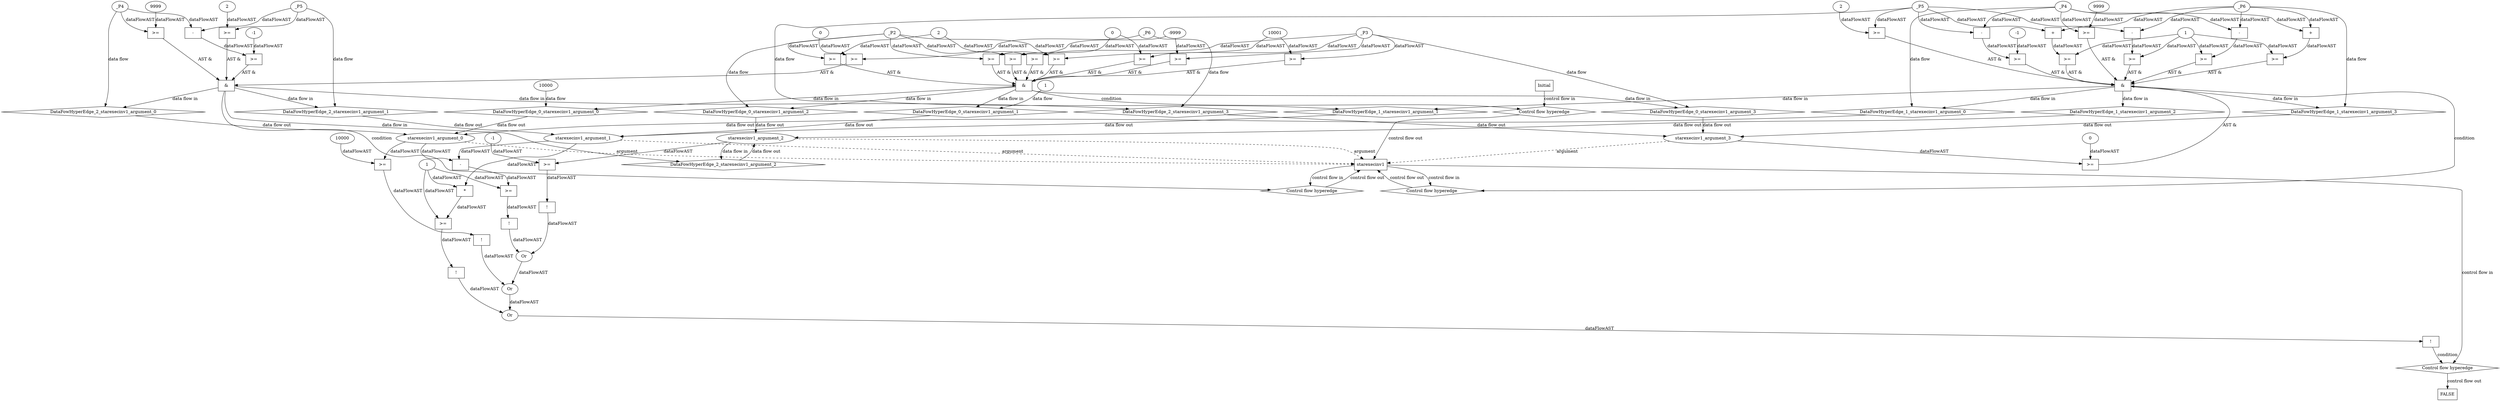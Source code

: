 digraph dag {
"starexecinv1" [label="starexecinv1" nodeName="starexecinv1" class=cfn  shape="rect"];
FALSE [label="FALSE" nodeName=FALSE class=cfn  shape="rect"];
Initial [label="Initial" nodeName=Initial class=cfn  shape="rect"];
ControlFowHyperEdge_0 [label="Control flow hyperedge" nodeName=ControlFowHyperEdge_0 class=controlFlowHyperEdge shape="diamond"];
"Initial" -> ControlFowHyperEdge_0 [label="control flow in"]
ControlFowHyperEdge_0 -> "starexecinv1" [label="control flow out"]
ControlFowHyperEdge_1 [label="Control flow hyperedge" nodeName=ControlFowHyperEdge_1 class=controlFlowHyperEdge shape="diamond"];
"starexecinv1" -> ControlFowHyperEdge_1 [label="control flow in"]
ControlFowHyperEdge_1 -> "starexecinv1" [label="control flow out"]
ControlFowHyperEdge_2 [label="Control flow hyperedge" nodeName=ControlFowHyperEdge_2 class=controlFlowHyperEdge shape="diamond"];
"starexecinv1" -> ControlFowHyperEdge_2 [label="control flow in"]
ControlFowHyperEdge_2 -> "starexecinv1" [label="control flow out"]
ControlFowHyperEdge_3 [label="Control flow hyperedge" nodeName=ControlFowHyperEdge_3 class=controlFlowHyperEdge shape="diamond"];
"starexecinv1" -> ControlFowHyperEdge_3 [label="control flow in"]
ControlFowHyperEdge_3 -> "FALSE" [label="control flow out"]
"starexecinv1_argument_0" [label="starexecinv1_argument_0" nodeName=argument0 class=argument  head="starexecinv1" shape="oval"];
"starexecinv1_argument_0" -> "starexecinv1"[label="argument" style="dashed"]
"starexecinv1_argument_1" [label="starexecinv1_argument_1" nodeName=argument1 class=argument  head="starexecinv1" shape="oval"];
"starexecinv1_argument_1" -> "starexecinv1"[label="argument" style="dashed"]
"starexecinv1_argument_2" [label="starexecinv1_argument_2" nodeName=argument2 class=argument  head="starexecinv1" shape="oval"];
"starexecinv1_argument_2" -> "starexecinv1"[label="argument" style="dashed"]
"starexecinv1_argument_3" [label="starexecinv1_argument_3" nodeName=argument3 class=argument  head="starexecinv1" shape="oval"];
"starexecinv1_argument_3" -> "starexecinv1"[label="argument" style="dashed"]

"xxxstarexecinv1___Initial_0xxx_and" [label="&" nodeName="xxxstarexecinv1___Initial_0xxx_and" class=Operator shape="rect"];
"xxxstarexecinv1___Initial_0xxxguard6_node_0" [label=">=" nodeName="xxxstarexecinv1___Initial_0xxxguard6_node_0" class=Operator  shape="rect"];
"xxxstarexecinv1___Initial_0xxxguard6_node_2" [label="-9999" nodeName="xxxstarexecinv1___Initial_0xxxguard6_node_2" class=Literal ];
"xxxstarexecinv1___Initial_0xxxdataFlow3_node_0" -> "xxxstarexecinv1___Initial_0xxxguard6_node_0"[label="dataFlowAST"]
"xxxstarexecinv1___Initial_0xxxguard6_node_2" -> "xxxstarexecinv1___Initial_0xxxguard6_node_0"[label="dataFlowAST"]

"xxxstarexecinv1___Initial_0xxxguard6_node_0" -> "xxxstarexecinv1___Initial_0xxx_and" [label="AST &"];
"xxxstarexecinv1___Initial_0xxxguard3_node_0" [label=">=" nodeName="xxxstarexecinv1___Initial_0xxxguard3_node_0" class=Operator  shape="rect"];
"xxxstarexecinv1___Initial_0xxxdataFlow2_node_0" -> "xxxstarexecinv1___Initial_0xxxguard3_node_0"[label="dataFlowAST"]
"xxxstarexecinv1___Initial_0xxxguard_0_node_2" -> "xxxstarexecinv1___Initial_0xxxguard3_node_0"[label="dataFlowAST"]

"xxxstarexecinv1___Initial_0xxxguard3_node_0" -> "xxxstarexecinv1___Initial_0xxx_and" [label="AST &"];
"xxxstarexecinv1___Initial_0xxxguard5_node_0" [label=">=" nodeName="xxxstarexecinv1___Initial_0xxxguard5_node_0" class=Operator  shape="rect"];
"xxxstarexecinv1___Initial_0xxxdataFlow2_node_0" -> "xxxstarexecinv1___Initial_0xxxguard5_node_0"[label="dataFlowAST"]
"xxxstarexecinv1___Initial_0xxxguard1_node_2" -> "xxxstarexecinv1___Initial_0xxxguard5_node_0"[label="dataFlowAST"]

"xxxstarexecinv1___Initial_0xxxguard5_node_0" -> "xxxstarexecinv1___Initial_0xxx_and" [label="AST &"];
"xxxstarexecinv1___Initial_0xxxguard4_node_0" [label=">=" nodeName="xxxstarexecinv1___Initial_0xxxguard4_node_0" class=Operator  shape="rect"];
"xxxstarexecinv1___Initial_0xxxdataFlow3_node_0" -> "xxxstarexecinv1___Initial_0xxxguard4_node_0"[label="dataFlowAST"]
"xxxstarexecinv1___Initial_0xxxguard2_node_2" -> "xxxstarexecinv1___Initial_0xxxguard4_node_0"[label="dataFlowAST"]

"xxxstarexecinv1___Initial_0xxxguard4_node_0" -> "xxxstarexecinv1___Initial_0xxx_and" [label="AST &"];
"xxxstarexecinv1___Initial_0xxxguard1_node_0" [label=">=" nodeName="xxxstarexecinv1___Initial_0xxxguard1_node_0" class=Operator  shape="rect"];
"xxxstarexecinv1___Initial_0xxxguard1_node_2" [label="2" nodeName="xxxstarexecinv1___Initial_0xxxguard1_node_2" class=Literal ];
"xxxstarexecinv1___Initial_0xxxdataFlow3_node_0" -> "xxxstarexecinv1___Initial_0xxxguard1_node_0"[label="dataFlowAST"]
"xxxstarexecinv1___Initial_0xxxguard1_node_2" -> "xxxstarexecinv1___Initial_0xxxguard1_node_0"[label="dataFlowAST"]

"xxxstarexecinv1___Initial_0xxxguard1_node_0" -> "xxxstarexecinv1___Initial_0xxx_and" [label="AST &"];
"xxxstarexecinv1___Initial_0xxxguard_0_node_0" [label=">=" nodeName="xxxstarexecinv1___Initial_0xxxguard_0_node_0" class=Operator  shape="rect"];
"xxxstarexecinv1___Initial_0xxxguard_0_node_2" [label="10001" nodeName="xxxstarexecinv1___Initial_0xxxguard_0_node_2" class=Literal ];
"xxxstarexecinv1___Initial_0xxxdataFlow3_node_0" -> "xxxstarexecinv1___Initial_0xxxguard_0_node_0"[label="dataFlowAST"]
"xxxstarexecinv1___Initial_0xxxguard_0_node_2" -> "xxxstarexecinv1___Initial_0xxxguard_0_node_0"[label="dataFlowAST"]

"xxxstarexecinv1___Initial_0xxxguard_0_node_0" -> "xxxstarexecinv1___Initial_0xxx_and" [label="AST &"];
"xxxstarexecinv1___Initial_0xxxguard7_node_0" [label=">=" nodeName="xxxstarexecinv1___Initial_0xxxguard7_node_0" class=Operator  shape="rect"];
"xxxstarexecinv1___Initial_0xxxdataFlow2_node_0" -> "xxxstarexecinv1___Initial_0xxxguard7_node_0"[label="dataFlowAST"]
"xxxstarexecinv1___Initial_0xxxguard6_node_2" -> "xxxstarexecinv1___Initial_0xxxguard7_node_0"[label="dataFlowAST"]

"xxxstarexecinv1___Initial_0xxxguard7_node_0" -> "xxxstarexecinv1___Initial_0xxx_and" [label="AST &"];
"xxxstarexecinv1___Initial_0xxxguard2_node_0" [label=">=" nodeName="xxxstarexecinv1___Initial_0xxxguard2_node_0" class=Operator  shape="rect"];
"xxxstarexecinv1___Initial_0xxxguard2_node_2" [label="0" nodeName="xxxstarexecinv1___Initial_0xxxguard2_node_2" class=Literal ];
"xxxstarexecinv1___Initial_0xxxdataFlow2_node_0" -> "xxxstarexecinv1___Initial_0xxxguard2_node_0"[label="dataFlowAST"]
"xxxstarexecinv1___Initial_0xxxguard2_node_2" -> "xxxstarexecinv1___Initial_0xxxguard2_node_0"[label="dataFlowAST"]

"xxxstarexecinv1___Initial_0xxxguard2_node_0" -> "xxxstarexecinv1___Initial_0xxx_and" [label="AST &"];
"xxxstarexecinv1___Initial_0xxx_and" -> "ControlFowHyperEdge_0" [label="condition"];
"xxxstarexecinv1___Initial_0xxxdataFlow_0_node_0" [label="10000" nodeName="xxxstarexecinv1___Initial_0xxxdataFlow_0_node_0" class=Literal ];

"xxxstarexecinv1___Initial_0xxxdataFlow_0_node_0" -> "DataFowHyperEdge_0_starexecinv1_argument_0" [label="data flow"];
"xxxstarexecinv1___Initial_0xxxdataFlow1_node_0" [label="1" nodeName="xxxstarexecinv1___Initial_0xxxdataFlow1_node_0" class=Literal ];

"xxxstarexecinv1___Initial_0xxxdataFlow1_node_0" -> "DataFowHyperEdge_0_starexecinv1_argument_1" [label="data flow"];
"xxxstarexecinv1___Initial_0xxxdataFlow2_node_0" [label="_P2" nodeName="xxxstarexecinv1___Initial_0xxxdataFlow2_node_0" class=Constant ];

"xxxstarexecinv1___Initial_0xxxdataFlow2_node_0" -> "DataFowHyperEdge_0_starexecinv1_argument_2" [label="data flow"];
"xxxstarexecinv1___Initial_0xxxdataFlow3_node_0" [label="_P3" nodeName="xxxstarexecinv1___Initial_0xxxdataFlow3_node_0" class=Constant ];

"xxxstarexecinv1___Initial_0xxxdataFlow3_node_0" -> "DataFowHyperEdge_0_starexecinv1_argument_3" [label="data flow"];
"xxxstarexecinv1___starexecinv1_1xxx_and" [label="&" nodeName="xxxstarexecinv1___starexecinv1_1xxx_and" class=Operator shape="rect"];
"xxxstarexecinv1___starexecinv1_1xxxguard6_node_0" [label=">=" nodeName="xxxstarexecinv1___starexecinv1_1xxxguard6_node_0" class=Operator  shape="rect"];
"xxxstarexecinv1___starexecinv1_1xxxguard6_node_2" [label="2" nodeName="xxxstarexecinv1___starexecinv1_1xxxguard6_node_2" class=Literal ];
"xxxstarexecinv1___starexecinv1_1xxxdataFlow1_node_0" -> "xxxstarexecinv1___starexecinv1_1xxxguard6_node_0"[label="dataFlowAST"]
"xxxstarexecinv1___starexecinv1_1xxxguard6_node_2" -> "xxxstarexecinv1___starexecinv1_1xxxguard6_node_0"[label="dataFlowAST"]

"xxxstarexecinv1___starexecinv1_1xxxguard6_node_0" -> "xxxstarexecinv1___starexecinv1_1xxx_and" [label="AST &"];
"xxxstarexecinv1___starexecinv1_1xxxguard_0_node_0" [label=">=" nodeName="xxxstarexecinv1___starexecinv1_1xxxguard_0_node_0" class=Operator  shape="rect"];
"xxxstarexecinv1___starexecinv1_1xxxguard_0_node_1" [label="+" nodeName="xxxstarexecinv1___starexecinv1_1xxxguard_0_node_1" class= Operator shape="rect"];
"xxxstarexecinv1___starexecinv1_1xxxguard_0_node_4" [label="1" nodeName="xxxstarexecinv1___starexecinv1_1xxxguard_0_node_4" class=Literal ];
"xxxstarexecinv1___starexecinv1_1xxxguard_0_node_1" -> "xxxstarexecinv1___starexecinv1_1xxxguard_0_node_0"[label="dataFlowAST"]
"xxxstarexecinv1___starexecinv1_1xxxguard_0_node_4" -> "xxxstarexecinv1___starexecinv1_1xxxguard_0_node_0"[label="dataFlowAST"]
"xxxstarexecinv1___starexecinv1_1xxxdataFlow2_node_0" -> "xxxstarexecinv1___starexecinv1_1xxxguard_0_node_1"[label="dataFlowAST"]
"xxxstarexecinv1___starexecinv1_1xxxdataFlow_0_node_0" -> "xxxstarexecinv1___starexecinv1_1xxxguard_0_node_1"[label="dataFlowAST"]

"xxxstarexecinv1___starexecinv1_1xxxguard_0_node_0" -> "xxxstarexecinv1___starexecinv1_1xxx_and" [label="AST &"];
"xxxstarexecinv1___starexecinv1_1xxxguard1_node_0" [label=">=" nodeName="xxxstarexecinv1___starexecinv1_1xxxguard1_node_0" class=Operator  shape="rect"];
"xxxstarexecinv1___starexecinv1_1xxxguard1_node_1" [label="-" nodeName="xxxstarexecinv1___starexecinv1_1xxxguard1_node_1" class= Operator shape="rect"];
"xxxstarexecinv1___starexecinv1_1xxxguard1_node_4" [label="-1" nodeName="xxxstarexecinv1___starexecinv1_1xxxguard1_node_4" class=Literal ];
"xxxstarexecinv1___starexecinv1_1xxxguard1_node_1" -> "xxxstarexecinv1___starexecinv1_1xxxguard1_node_0"[label="dataFlowAST"]
"xxxstarexecinv1___starexecinv1_1xxxguard1_node_4" -> "xxxstarexecinv1___starexecinv1_1xxxguard1_node_0"[label="dataFlowAST"]
"xxxstarexecinv1___starexecinv1_1xxxdataFlow_0_node_0" -> "xxxstarexecinv1___starexecinv1_1xxxguard1_node_1"[label="dataFlowAST"]
"xxxstarexecinv1___starexecinv1_1xxxdataFlow1_node_0" -> "xxxstarexecinv1___starexecinv1_1xxxguard1_node_1"[label="dataFlowAST"]

"xxxstarexecinv1___starexecinv1_1xxxguard1_node_0" -> "xxxstarexecinv1___starexecinv1_1xxx_and" [label="AST &"];
"xxxstarexecinv1___starexecinv1_1xxxguard5_node_0" [label=">=" nodeName="xxxstarexecinv1___starexecinv1_1xxxguard5_node_0" class=Operator  shape="rect"];
"xxxstarexecinv1___starexecinv1_1xxxguard5_node_1" [label="-" nodeName="xxxstarexecinv1___starexecinv1_1xxxguard5_node_1" class= Operator shape="rect"];
"xxxstarexecinv1___starexecinv1_1xxxguard5_node_1" -> "xxxstarexecinv1___starexecinv1_1xxxguard5_node_0"[label="dataFlowAST"]
"xxxstarexecinv1___starexecinv1_1xxxguard_0_node_4" -> "xxxstarexecinv1___starexecinv1_1xxxguard5_node_0"[label="dataFlowAST"]
"xxxstarexecinv1___starexecinv1_1xxxdataFlow2_node_0" -> "xxxstarexecinv1___starexecinv1_1xxxguard5_node_1"[label="dataFlowAST"]
"xxxstarexecinv1___starexecinv1_1xxxdataFlow1_node_0" -> "xxxstarexecinv1___starexecinv1_1xxxguard5_node_1"[label="dataFlowAST"]

"xxxstarexecinv1___starexecinv1_1xxxguard5_node_0" -> "xxxstarexecinv1___starexecinv1_1xxx_and" [label="AST &"];
"xxxstarexecinv1___starexecinv1_1xxxguard2_node_0" [label=">=" nodeName="xxxstarexecinv1___starexecinv1_1xxxguard2_node_0" class=Operator  shape="rect"];
"xxxstarexecinv1___starexecinv1_1xxxguard2_node_1" [label="-" nodeName="xxxstarexecinv1___starexecinv1_1xxxguard2_node_1" class= Operator shape="rect"];
"xxxstarexecinv1___starexecinv1_1xxxguard2_node_1" -> "xxxstarexecinv1___starexecinv1_1xxxguard2_node_0"[label="dataFlowAST"]
"xxxstarexecinv1___starexecinv1_1xxxguard_0_node_4" -> "xxxstarexecinv1___starexecinv1_1xxxguard2_node_0"[label="dataFlowAST"]
"xxxstarexecinv1___starexecinv1_1xxxdataFlow2_node_0" -> "xxxstarexecinv1___starexecinv1_1xxxguard2_node_1"[label="dataFlowAST"]
"xxxstarexecinv1___starexecinv1_1xxxdataFlow_0_node_0" -> "xxxstarexecinv1___starexecinv1_1xxxguard2_node_1"[label="dataFlowAST"]

"xxxstarexecinv1___starexecinv1_1xxxguard2_node_0" -> "xxxstarexecinv1___starexecinv1_1xxx_and" [label="AST &"];
"xxxstarexecinv1___starexecinv1_1xxxguard7_node_0" [label=">=" nodeName="xxxstarexecinv1___starexecinv1_1xxxguard7_node_0" class=Operator  shape="rect"];
"xxxstarexecinv1___starexecinv1_1xxxguard7_node_1" [label="+" nodeName="xxxstarexecinv1___starexecinv1_1xxxguard7_node_1" class= Operator shape="rect"];
"xxxstarexecinv1___starexecinv1_1xxxguard7_node_1" -> "xxxstarexecinv1___starexecinv1_1xxxguard7_node_0"[label="dataFlowAST"]
"xxxstarexecinv1___starexecinv1_1xxxguard_0_node_4" -> "xxxstarexecinv1___starexecinv1_1xxxguard7_node_0"[label="dataFlowAST"]
"xxxstarexecinv1___starexecinv1_1xxxdataFlow2_node_0" -> "xxxstarexecinv1___starexecinv1_1xxxguard7_node_1"[label="dataFlowAST"]
"xxxstarexecinv1___starexecinv1_1xxxdataFlow1_node_0" -> "xxxstarexecinv1___starexecinv1_1xxxguard7_node_1"[label="dataFlowAST"]

"xxxstarexecinv1___starexecinv1_1xxxguard7_node_0" -> "xxxstarexecinv1___starexecinv1_1xxx_and" [label="AST &"];
"xxxstarexecinv1___starexecinv1_1xxxguard4_node_0" [label=">=" nodeName="xxxstarexecinv1___starexecinv1_1xxxguard4_node_0" class=Operator  shape="rect"];
"xxxstarexecinv1___starexecinv1_1xxxguard4_node_1" [label="9999" nodeName="xxxstarexecinv1___starexecinv1_1xxxguard4_node_1" class=Literal ];
"xxxstarexecinv1___starexecinv1_1xxxguard4_node_1" -> "xxxstarexecinv1___starexecinv1_1xxxguard4_node_0"[label="dataFlowAST"]
"xxxstarexecinv1___starexecinv1_1xxxdataFlow_0_node_0" -> "xxxstarexecinv1___starexecinv1_1xxxguard4_node_0"[label="dataFlowAST"]

"xxxstarexecinv1___starexecinv1_1xxxguard4_node_0" -> "xxxstarexecinv1___starexecinv1_1xxx_and" [label="AST &"];
"xxxstarexecinv1___starexecinv1_1xxxguard3_node_0" [label=">=" nodeName="xxxstarexecinv1___starexecinv1_1xxxguard3_node_0" class=Operator  shape="rect"];
"xxxstarexecinv1___starexecinv1_1xxxguard3_node_1" [label="0" nodeName="xxxstarexecinv1___starexecinv1_1xxxguard3_node_1" class=Literal ];
"xxxstarexecinv1___starexecinv1_1xxxguard3_node_1" -> "xxxstarexecinv1___starexecinv1_1xxxguard3_node_0"[label="dataFlowAST"]
"starexecinv1_argument_3" -> "xxxstarexecinv1___starexecinv1_1xxxguard3_node_0"[label="dataFlowAST"]

"xxxstarexecinv1___starexecinv1_1xxxguard3_node_0" -> "xxxstarexecinv1___starexecinv1_1xxx_and" [label="AST &"];
"xxxstarexecinv1___starexecinv1_1xxx_and" -> "ControlFowHyperEdge_1" [label="condition"];
"xxxstarexecinv1___starexecinv1_1xxxdataFlow_0_node_0" [label="_P4" nodeName="xxxstarexecinv1___starexecinv1_1xxxdataFlow_0_node_0" class=Constant ];

"xxxstarexecinv1___starexecinv1_1xxxdataFlow_0_node_0" -> "DataFowHyperEdge_1_starexecinv1_argument_0" [label="data flow"];
"xxxstarexecinv1___starexecinv1_1xxxdataFlow1_node_0" [label="_P5" nodeName="xxxstarexecinv1___starexecinv1_1xxxdataFlow1_node_0" class=Constant ];

"xxxstarexecinv1___starexecinv1_1xxxdataFlow1_node_0" -> "DataFowHyperEdge_1_starexecinv1_argument_1" [label="data flow"];
"xxxstarexecinv1___starexecinv1_1xxxdataFlow2_node_0" [label="_P6" nodeName="xxxstarexecinv1___starexecinv1_1xxxdataFlow2_node_0" class=Constant ];

"xxxstarexecinv1___starexecinv1_1xxxdataFlow2_node_0" -> "DataFowHyperEdge_1_starexecinv1_argument_3" [label="data flow"];
"xxxstarexecinv1___starexecinv1_2xxx_and" [label="&" nodeName="xxxstarexecinv1___starexecinv1_2xxx_and" class=Operator shape="rect"];
"xxxstarexecinv1___starexecinv1_2xxxguard_0_node_0" [label=">=" nodeName="xxxstarexecinv1___starexecinv1_2xxxguard_0_node_0" class=Operator  shape="rect"];
"xxxstarexecinv1___starexecinv1_2xxxguard_0_node_2" [label="0" nodeName="xxxstarexecinv1___starexecinv1_2xxxguard_0_node_2" class=Literal ];
"xxxstarexecinv1___starexecinv1_2xxxdataFlow2_node_0" -> "xxxstarexecinv1___starexecinv1_2xxxguard_0_node_0"[label="dataFlowAST"]
"xxxstarexecinv1___starexecinv1_2xxxguard_0_node_2" -> "xxxstarexecinv1___starexecinv1_2xxxguard_0_node_0"[label="dataFlowAST"]

"xxxstarexecinv1___starexecinv1_2xxxguard_0_node_0" -> "xxxstarexecinv1___starexecinv1_2xxx_and" [label="AST &"];
"xxxstarexecinv1___starexecinv1_2xxxguard1_node_0" [label=">=" nodeName="xxxstarexecinv1___starexecinv1_2xxxguard1_node_0" class=Operator  shape="rect"];
"xxxstarexecinv1___starexecinv1_2xxxguard1_node_1" [label="-" nodeName="xxxstarexecinv1___starexecinv1_2xxxguard1_node_1" class= Operator shape="rect"];
"xxxstarexecinv1___starexecinv1_2xxxguard1_node_4" [label="-1" nodeName="xxxstarexecinv1___starexecinv1_2xxxguard1_node_4" class=Literal ];
"xxxstarexecinv1___starexecinv1_2xxxguard1_node_1" -> "xxxstarexecinv1___starexecinv1_2xxxguard1_node_0"[label="dataFlowAST"]
"xxxstarexecinv1___starexecinv1_2xxxguard1_node_4" -> "xxxstarexecinv1___starexecinv1_2xxxguard1_node_0"[label="dataFlowAST"]
"xxxstarexecinv1___starexecinv1_2xxxdataFlow_0_node_0" -> "xxxstarexecinv1___starexecinv1_2xxxguard1_node_1"[label="dataFlowAST"]
"xxxstarexecinv1___starexecinv1_2xxxdataFlow1_node_0" -> "xxxstarexecinv1___starexecinv1_2xxxguard1_node_1"[label="dataFlowAST"]

"xxxstarexecinv1___starexecinv1_2xxxguard1_node_0" -> "xxxstarexecinv1___starexecinv1_2xxx_and" [label="AST &"];
"xxxstarexecinv1___starexecinv1_2xxxguard2_node_0" [label=">=" nodeName="xxxstarexecinv1___starexecinv1_2xxxguard2_node_0" class=Operator  shape="rect"];
"xxxstarexecinv1___starexecinv1_2xxxguard2_node_2" [label="2" nodeName="xxxstarexecinv1___starexecinv1_2xxxguard2_node_2" class=Literal ];
"xxxstarexecinv1___starexecinv1_2xxxdataFlow1_node_0" -> "xxxstarexecinv1___starexecinv1_2xxxguard2_node_0"[label="dataFlowAST"]
"xxxstarexecinv1___starexecinv1_2xxxguard2_node_2" -> "xxxstarexecinv1___starexecinv1_2xxxguard2_node_0"[label="dataFlowAST"]

"xxxstarexecinv1___starexecinv1_2xxxguard2_node_0" -> "xxxstarexecinv1___starexecinv1_2xxx_and" [label="AST &"];
"xxxstarexecinv1___starexecinv1_2xxxguard3_node_0" [label=">=" nodeName="xxxstarexecinv1___starexecinv1_2xxxguard3_node_0" class=Operator  shape="rect"];
"xxxstarexecinv1___starexecinv1_2xxxguard3_node_1" [label="9999" nodeName="xxxstarexecinv1___starexecinv1_2xxxguard3_node_1" class=Literal ];
"xxxstarexecinv1___starexecinv1_2xxxguard3_node_1" -> "xxxstarexecinv1___starexecinv1_2xxxguard3_node_0"[label="dataFlowAST"]
"xxxstarexecinv1___starexecinv1_2xxxdataFlow_0_node_0" -> "xxxstarexecinv1___starexecinv1_2xxxguard3_node_0"[label="dataFlowAST"]

"xxxstarexecinv1___starexecinv1_2xxxguard3_node_0" -> "xxxstarexecinv1___starexecinv1_2xxx_and" [label="AST &"];
"xxxstarexecinv1___starexecinv1_2xxx_and" -> "ControlFowHyperEdge_2" [label="condition"];
"xxxstarexecinv1___starexecinv1_2xxxdataFlow_0_node_0" [label="_P4" nodeName="xxxstarexecinv1___starexecinv1_2xxxdataFlow_0_node_0" class=Constant ];

"xxxstarexecinv1___starexecinv1_2xxxdataFlow_0_node_0" -> "DataFowHyperEdge_2_starexecinv1_argument_0" [label="data flow"];
"xxxstarexecinv1___starexecinv1_2xxxdataFlow1_node_0" [label="_P5" nodeName="xxxstarexecinv1___starexecinv1_2xxxdataFlow1_node_0" class=Constant ];

"xxxstarexecinv1___starexecinv1_2xxxdataFlow1_node_0" -> "DataFowHyperEdge_2_starexecinv1_argument_1" [label="data flow"];
"xxxstarexecinv1___starexecinv1_2xxxdataFlow2_node_0" [label="_P6" nodeName="xxxstarexecinv1___starexecinv1_2xxxdataFlow2_node_0" class=Constant ];

"xxxstarexecinv1___starexecinv1_2xxxdataFlow2_node_0" -> "DataFowHyperEdge_2_starexecinv1_argument_3" [label="data flow"];
"xxxFALSE___starexecinv1_3xxxguard_0_node_0" [label="!" nodeName="xxxFALSE___starexecinv1_3xxxguard_0_node_0" class=Operator shape="rect"];
"xxxFALSE___starexecinv1_3xxxguard_0_node_1" [label="Or" nodeName="xxxFALSE___starexecinv1_3xxxguard_0_node_1" class=Operator ];
"xxxFALSE___starexecinv1_3xxxguard_0_node_2" [label="Or" nodeName="xxxFALSE___starexecinv1_3xxxguard_0_node_2" class=Operator ];
"xxxFALSE___starexecinv1_3xxxguard_0_node_3" [label="Or" nodeName="xxxFALSE___starexecinv1_3xxxguard_0_node_3" class=Operator ];
"xxxFALSE___starexecinv1_3xxxguard_0_node_4" [label="!" nodeName="xxxFALSE___starexecinv1_3xxxguard_0_node_4" class=Operator shape="rect"];
"xxxFALSE___starexecinv1_3xxxguard_0_node_5" [label=">=" nodeName="xxxFALSE___starexecinv1_3xxxguard_0_node_5" class=Operator  shape="rect"];
"xxxFALSE___starexecinv1_3xxxguard_0_node_6" [label="-" nodeName="xxxFALSE___starexecinv1_3xxxguard_0_node_6" class= Operator shape="rect"];
"xxxFALSE___starexecinv1_3xxxguard_0_node_9" [label="1" nodeName="xxxFALSE___starexecinv1_3xxxguard_0_node_9" class=Literal ];
"xxxFALSE___starexecinv1_3xxxguard_0_node_10" [label="!" nodeName="xxxFALSE___starexecinv1_3xxxguard_0_node_10" class=Operator shape="rect"];
"xxxFALSE___starexecinv1_3xxxguard_0_node_11" [label=">=" nodeName="xxxFALSE___starexecinv1_3xxxguard_0_node_11" class=Operator  shape="rect"];
"xxxFALSE___starexecinv1_3xxxguard_0_node_12" [label="-1" nodeName="xxxFALSE___starexecinv1_3xxxguard_0_node_12" class=Literal ];
"xxxFALSE___starexecinv1_3xxxguard_0_node_14" [label="!" nodeName="xxxFALSE___starexecinv1_3xxxguard_0_node_14" class=Operator shape="rect"];
"xxxFALSE___starexecinv1_3xxxguard_0_node_15" [label=">=" nodeName="xxxFALSE___starexecinv1_3xxxguard_0_node_15" class=Operator  shape="rect"];
"xxxFALSE___starexecinv1_3xxxguard_0_node_16" [label="10000" nodeName="xxxFALSE___starexecinv1_3xxxguard_0_node_16" class=Literal ];
"xxxFALSE___starexecinv1_3xxxguard_0_node_18" [label="!" nodeName="xxxFALSE___starexecinv1_3xxxguard_0_node_18" class=Operator shape="rect"];
"xxxFALSE___starexecinv1_3xxxguard_0_node_19" [label=">=" nodeName="xxxFALSE___starexecinv1_3xxxguard_0_node_19" class=Operator  shape="rect"];
"xxxFALSE___starexecinv1_3xxxguard_0_node_20" [label="*" nodeName="xxxFALSE___starexecinv1_3xxxguard_0_node_20" class=Operator  shape="rect"];
"xxxFALSE___starexecinv1_3xxxguard_0_node_9" [label="1" nodeName="xxxFALSE___starexecinv1_3xxxguard_0_node_9" class=Coeff ];
"xxxFALSE___starexecinv1_3xxxguard_0_node_1" -> "xxxFALSE___starexecinv1_3xxxguard_0_node_0"[label="dataFlowAST"]
"xxxFALSE___starexecinv1_3xxxguard_0_node_2" -> "xxxFALSE___starexecinv1_3xxxguard_0_node_1"[label="dataFlowAST"]
"xxxFALSE___starexecinv1_3xxxguard_0_node_18" -> "xxxFALSE___starexecinv1_3xxxguard_0_node_1"[label="dataFlowAST"]
"xxxFALSE___starexecinv1_3xxxguard_0_node_3" -> "xxxFALSE___starexecinv1_3xxxguard_0_node_2"[label="dataFlowAST"]
"xxxFALSE___starexecinv1_3xxxguard_0_node_14" -> "xxxFALSE___starexecinv1_3xxxguard_0_node_2"[label="dataFlowAST"]
"xxxFALSE___starexecinv1_3xxxguard_0_node_4" -> "xxxFALSE___starexecinv1_3xxxguard_0_node_3"[label="dataFlowAST"]
"xxxFALSE___starexecinv1_3xxxguard_0_node_10" -> "xxxFALSE___starexecinv1_3xxxguard_0_node_3"[label="dataFlowAST"]
"xxxFALSE___starexecinv1_3xxxguard_0_node_5" -> "xxxFALSE___starexecinv1_3xxxguard_0_node_4"[label="dataFlowAST"]
"xxxFALSE___starexecinv1_3xxxguard_0_node_6" -> "xxxFALSE___starexecinv1_3xxxguard_0_node_5"[label="dataFlowAST"]
"xxxFALSE___starexecinv1_3xxxguard_0_node_9" -> "xxxFALSE___starexecinv1_3xxxguard_0_node_5"[label="dataFlowAST"]
"starexecinv1_argument_0" -> "xxxFALSE___starexecinv1_3xxxguard_0_node_6"[label="dataFlowAST"]
"starexecinv1_argument_1" -> "xxxFALSE___starexecinv1_3xxxguard_0_node_6"[label="dataFlowAST"]
"xxxFALSE___starexecinv1_3xxxguard_0_node_11" -> "xxxFALSE___starexecinv1_3xxxguard_0_node_10"[label="dataFlowAST"]
"xxxFALSE___starexecinv1_3xxxguard_0_node_12" -> "xxxFALSE___starexecinv1_3xxxguard_0_node_11"[label="dataFlowAST"]
"starexecinv1_argument_2" -> "xxxFALSE___starexecinv1_3xxxguard_0_node_11"[label="dataFlowAST"]
"xxxFALSE___starexecinv1_3xxxguard_0_node_15" -> "xxxFALSE___starexecinv1_3xxxguard_0_node_14"[label="dataFlowAST"]
"xxxFALSE___starexecinv1_3xxxguard_0_node_16" -> "xxxFALSE___starexecinv1_3xxxguard_0_node_15"[label="dataFlowAST"]
"starexecinv1_argument_0" -> "xxxFALSE___starexecinv1_3xxxguard_0_node_15"[label="dataFlowAST"]
"xxxFALSE___starexecinv1_3xxxguard_0_node_19" -> "xxxFALSE___starexecinv1_3xxxguard_0_node_18"[label="dataFlowAST"]
"xxxFALSE___starexecinv1_3xxxguard_0_node_20" -> "xxxFALSE___starexecinv1_3xxxguard_0_node_19"[label="dataFlowAST"]
"xxxFALSE___starexecinv1_3xxxguard_0_node_9" -> "xxxFALSE___starexecinv1_3xxxguard_0_node_19"[label="dataFlowAST"]
"xxxFALSE___starexecinv1_3xxxguard_0_node_9" -> "xxxFALSE___starexecinv1_3xxxguard_0_node_20"[label="dataFlowAST"]
"starexecinv1_argument_1" -> "xxxFALSE___starexecinv1_3xxxguard_0_node_20"[label="dataFlowAST"]

"xxxFALSE___starexecinv1_3xxxguard_0_node_0" -> "ControlFowHyperEdge_3" [label="condition"];
"DataFowHyperEdge_0_starexecinv1_argument_0" [label="DataFowHyperEdge_0_starexecinv1_argument_0" nodeName="DataFowHyperEdge_0_starexecinv1_argument_0" class=DataFlowHyperedge shape="diamond"];
"DataFowHyperEdge_0_starexecinv1_argument_0" -> "starexecinv1_argument_0"[label="data flow out"]
"xxxstarexecinv1___Initial_0xxx_and" -> "DataFowHyperEdge_0_starexecinv1_argument_0"[label="data flow in"]
"DataFowHyperEdge_0_starexecinv1_argument_1" [label="DataFowHyperEdge_0_starexecinv1_argument_1" nodeName="DataFowHyperEdge_0_starexecinv1_argument_1" class=DataFlowHyperedge shape="diamond"];
"DataFowHyperEdge_0_starexecinv1_argument_1" -> "starexecinv1_argument_1"[label="data flow out"]
"xxxstarexecinv1___Initial_0xxx_and" -> "DataFowHyperEdge_0_starexecinv1_argument_1"[label="data flow in"]
"DataFowHyperEdge_0_starexecinv1_argument_2" [label="DataFowHyperEdge_0_starexecinv1_argument_2" nodeName="DataFowHyperEdge_0_starexecinv1_argument_2" class=DataFlowHyperedge shape="diamond"];
"DataFowHyperEdge_0_starexecinv1_argument_2" -> "starexecinv1_argument_2"[label="data flow out"]
"xxxstarexecinv1___Initial_0xxx_and" -> "DataFowHyperEdge_0_starexecinv1_argument_2"[label="data flow in"]
"DataFowHyperEdge_0_starexecinv1_argument_3" [label="DataFowHyperEdge_0_starexecinv1_argument_3" nodeName="DataFowHyperEdge_0_starexecinv1_argument_3" class=DataFlowHyperedge shape="diamond"];
"DataFowHyperEdge_0_starexecinv1_argument_3" -> "starexecinv1_argument_3"[label="data flow out"]
"xxxstarexecinv1___Initial_0xxx_and" -> "DataFowHyperEdge_0_starexecinv1_argument_3"[label="data flow in"]
"DataFowHyperEdge_1_starexecinv1_argument_0" [label="DataFowHyperEdge_1_starexecinv1_argument_0" nodeName="DataFowHyperEdge_1_starexecinv1_argument_0" class=DataFlowHyperedge shape="diamond"];
"DataFowHyperEdge_1_starexecinv1_argument_0" -> "starexecinv1_argument_0"[label="data flow out"]
"xxxstarexecinv1___starexecinv1_1xxx_and" -> "DataFowHyperEdge_1_starexecinv1_argument_0"[label="data flow in"]
"DataFowHyperEdge_1_starexecinv1_argument_1" [label="DataFowHyperEdge_1_starexecinv1_argument_1" nodeName="DataFowHyperEdge_1_starexecinv1_argument_1" class=DataFlowHyperedge shape="diamond"];
"DataFowHyperEdge_1_starexecinv1_argument_1" -> "starexecinv1_argument_1"[label="data flow out"]
"xxxstarexecinv1___starexecinv1_1xxx_and" -> "DataFowHyperEdge_1_starexecinv1_argument_1"[label="data flow in"]
"DataFowHyperEdge_1_starexecinv1_argument_2" [label="DataFowHyperEdge_1_starexecinv1_argument_2" nodeName="DataFowHyperEdge_1_starexecinv1_argument_2" class=DataFlowHyperedge shape="diamond"];
"DataFowHyperEdge_1_starexecinv1_argument_2" -> "starexecinv1_argument_2"[label="data flow out"]
"xxxstarexecinv1___starexecinv1_1xxx_and" -> "DataFowHyperEdge_1_starexecinv1_argument_2"[label="data flow in"]
"DataFowHyperEdge_1_starexecinv1_argument_3" [label="DataFowHyperEdge_1_starexecinv1_argument_3" nodeName="DataFowHyperEdge_1_starexecinv1_argument_3" class=DataFlowHyperedge shape="diamond"];
"DataFowHyperEdge_1_starexecinv1_argument_3" -> "starexecinv1_argument_3"[label="data flow out"]
"xxxstarexecinv1___starexecinv1_1xxx_and" -> "DataFowHyperEdge_1_starexecinv1_argument_3"[label="data flow in"]
"DataFowHyperEdge_2_starexecinv1_argument_0" [label="DataFowHyperEdge_2_starexecinv1_argument_0" nodeName="DataFowHyperEdge_2_starexecinv1_argument_0" class=DataFlowHyperedge shape="diamond"];
"DataFowHyperEdge_2_starexecinv1_argument_0" -> "starexecinv1_argument_0"[label="data flow out"]
"xxxstarexecinv1___starexecinv1_2xxx_and" -> "DataFowHyperEdge_2_starexecinv1_argument_0"[label="data flow in"]
"DataFowHyperEdge_2_starexecinv1_argument_1" [label="DataFowHyperEdge_2_starexecinv1_argument_1" nodeName="DataFowHyperEdge_2_starexecinv1_argument_1" class=DataFlowHyperedge shape="diamond"];
"DataFowHyperEdge_2_starexecinv1_argument_1" -> "starexecinv1_argument_1"[label="data flow out"]
"xxxstarexecinv1___starexecinv1_2xxx_and" -> "DataFowHyperEdge_2_starexecinv1_argument_1"[label="data flow in"]
"DataFowHyperEdge_2_starexecinv1_argument_2" [label="DataFowHyperEdge_2_starexecinv1_argument_2" nodeName="DataFowHyperEdge_2_starexecinv1_argument_2" class=DataFlowHyperedge shape="diamond"];
"DataFowHyperEdge_2_starexecinv1_argument_2" -> "starexecinv1_argument_2"[label="data flow out"]
"xxxstarexecinv1___starexecinv1_2xxx_and" -> "DataFowHyperEdge_2_starexecinv1_argument_2"[label="data flow in"]
"DataFowHyperEdge_2_starexecinv1_argument_3" [label="DataFowHyperEdge_2_starexecinv1_argument_3" nodeName="DataFowHyperEdge_2_starexecinv1_argument_3" class=DataFlowHyperedge shape="diamond"];
"DataFowHyperEdge_2_starexecinv1_argument_3" -> "starexecinv1_argument_3"[label="data flow out"]
"xxxstarexecinv1___starexecinv1_2xxx_and" -> "DataFowHyperEdge_2_starexecinv1_argument_3"[label="data flow in"]
"starexecinv1_argument_2" -> "DataFowHyperEdge_2_starexecinv1_argument_2"[label="data flow in"]




}
